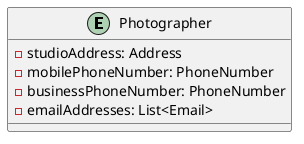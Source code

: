 @startuml

entity Photographer {
    - studioAddress: Address
    - mobilePhoneNumber: PhoneNumber
    - businessPhoneNumber: PhoneNumber
    - emailAddresses: List<Email>
}

@enduml